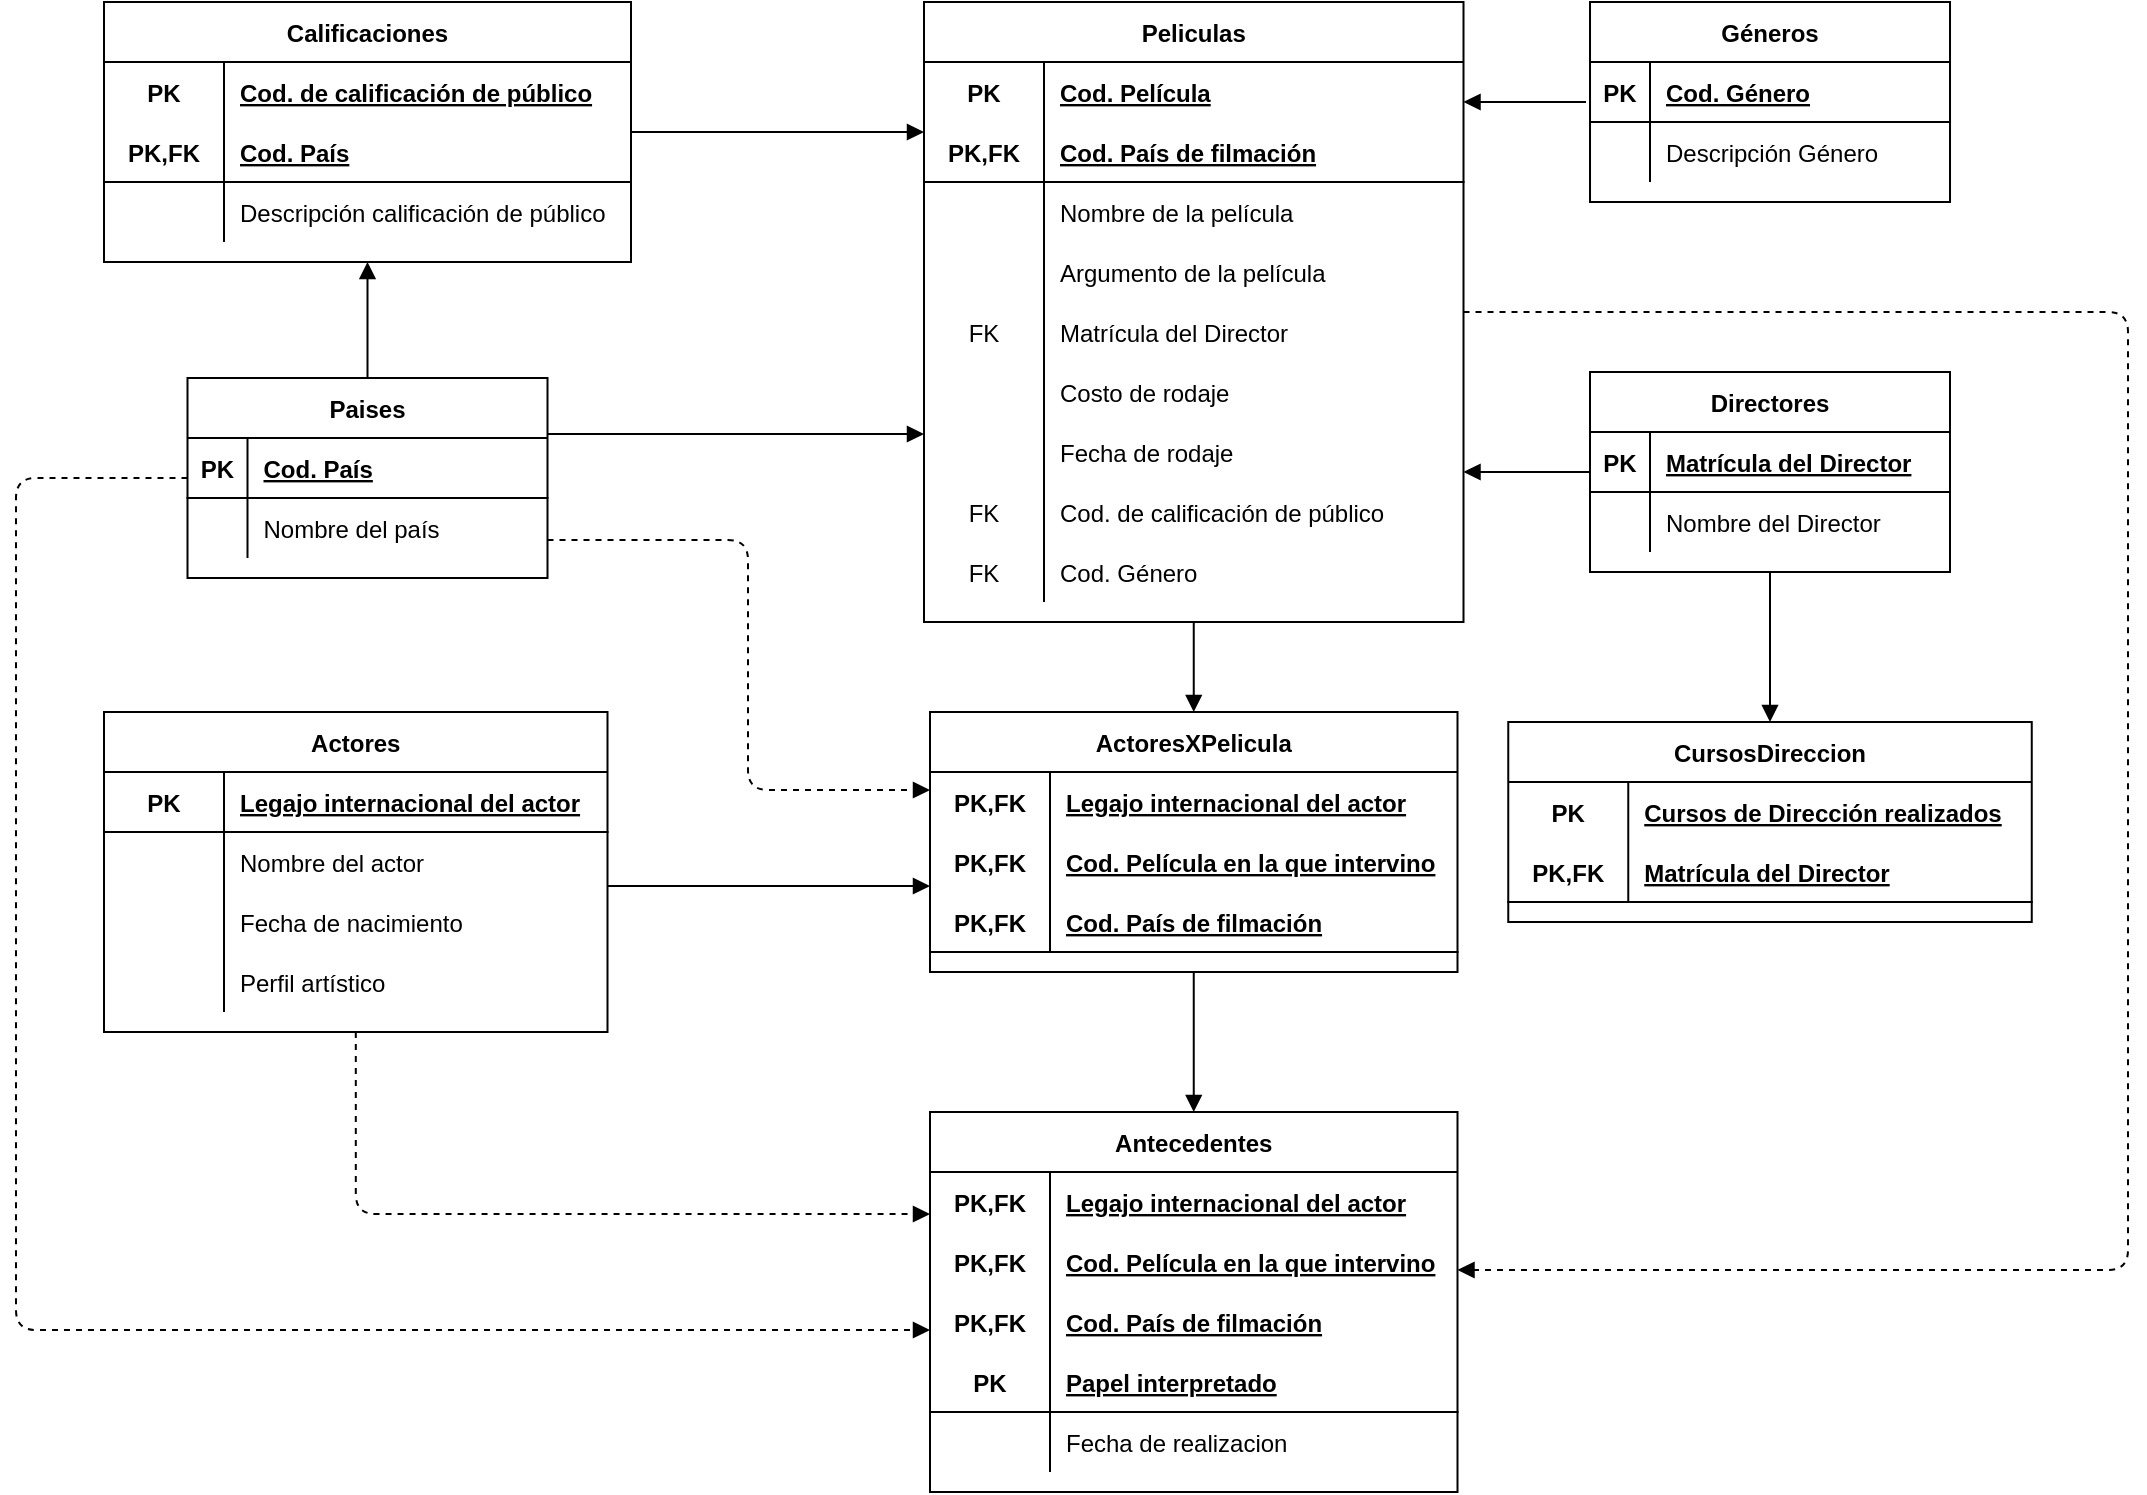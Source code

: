 <mxfile version="14.5.1" type="device"><diagram id="R2lEEEUBdFMjLlhIrx00" name="Page-1"><mxGraphModel dx="1342" dy="1042" grid="0" gridSize="10" guides="1" tooltips="1" connect="1" arrows="1" fold="1" page="0" pageScale="1" pageWidth="850" pageHeight="1100" math="0" shadow="0" extFonts="Permanent Marker^https://fonts.googleapis.com/css?family=Permanent+Marker"><root><mxCell id="0"/><mxCell id="1" parent="0"/><mxCell id="FYzGkgCcQQeUdny1Y622-265" style="edgeStyle=orthogonalEdgeStyle;orthogonalLoop=1;jettySize=auto;html=1;startArrow=none;startFill=0;endArrow=block;endFill=1;rounded=1;" parent="1" source="FYzGkgCcQQeUdny1Y622-11" target="FYzGkgCcQQeUdny1Y622-125" edge="1"><mxGeometry relative="1" as="geometry"><Array as="points"><mxPoint x="730" y="154"/></Array></mxGeometry></mxCell><mxCell id="iLBJa7NBGtlF3GrosFGZ-20" style="edgeStyle=orthogonalEdgeStyle;orthogonalLoop=1;jettySize=auto;html=1;dashed=1;startArrow=none;startFill=0;endArrow=block;endFill=1;rounded=1;" parent="1" source="FYzGkgCcQQeUdny1Y622-11" target="iLBJa7NBGtlF3GrosFGZ-1" edge="1"><mxGeometry relative="1" as="geometry"><Array as="points"><mxPoint x="1189" y="-126"/><mxPoint x="1189" y="353"/></Array></mxGeometry></mxCell><mxCell id="FYzGkgCcQQeUdny1Y622-11" value="Peliculas" style="shape=table;startSize=30;container=1;collapsible=1;childLayout=tableLayout;fixedRows=1;rowLines=0;fontStyle=1;align=center;resizeLast=1;" parent="1" vertex="1"><mxGeometry x="587" y="-281" width="269.75" height="310" as="geometry"/></mxCell><mxCell id="FYzGkgCcQQeUdny1Y622-12" value="" style="shape=partialRectangle;collapsible=0;dropTarget=0;pointerEvents=0;fillColor=none;top=0;left=0;bottom=0;right=0;points=[[0,0.5],[1,0.5]];portConstraint=eastwest;" parent="FYzGkgCcQQeUdny1Y622-11" vertex="1"><mxGeometry y="30" width="269.75" height="30" as="geometry"/></mxCell><mxCell id="FYzGkgCcQQeUdny1Y622-13" value="PK" style="shape=partialRectangle;connectable=0;fillColor=none;top=0;left=0;bottom=0;right=0;fontStyle=1;overflow=hidden;" parent="FYzGkgCcQQeUdny1Y622-12" vertex="1"><mxGeometry width="60" height="30" as="geometry"/></mxCell><mxCell id="FYzGkgCcQQeUdny1Y622-14" value="Cod. Película" style="shape=partialRectangle;connectable=0;fillColor=none;top=0;left=0;bottom=0;right=0;align=left;spacingLeft=6;fontStyle=5;overflow=hidden;" parent="FYzGkgCcQQeUdny1Y622-12" vertex="1"><mxGeometry x="60" width="209.75" height="30" as="geometry"/></mxCell><mxCell id="FYzGkgCcQQeUdny1Y622-15" value="" style="shape=partialRectangle;collapsible=0;dropTarget=0;pointerEvents=0;fillColor=none;top=0;left=0;bottom=1;right=0;points=[[0,0.5],[1,0.5]];portConstraint=eastwest;" parent="FYzGkgCcQQeUdny1Y622-11" vertex="1"><mxGeometry y="60" width="269.75" height="30" as="geometry"/></mxCell><mxCell id="FYzGkgCcQQeUdny1Y622-16" value="PK,FK" style="shape=partialRectangle;connectable=0;fillColor=none;top=0;left=0;bottom=0;right=0;fontStyle=1;overflow=hidden;" parent="FYzGkgCcQQeUdny1Y622-15" vertex="1"><mxGeometry width="60" height="30" as="geometry"/></mxCell><mxCell id="FYzGkgCcQQeUdny1Y622-17" value="Cod. País de filmación" style="shape=partialRectangle;connectable=0;fillColor=none;top=0;left=0;bottom=0;right=0;align=left;spacingLeft=6;fontStyle=5;overflow=hidden;" parent="FYzGkgCcQQeUdny1Y622-15" vertex="1"><mxGeometry x="60" width="209.75" height="30" as="geometry"/></mxCell><mxCell id="FYzGkgCcQQeUdny1Y622-36" style="shape=partialRectangle;collapsible=0;dropTarget=0;pointerEvents=0;fillColor=none;top=0;left=0;bottom=0;right=0;points=[[0,0.5],[1,0.5]];portConstraint=eastwest;" parent="FYzGkgCcQQeUdny1Y622-11" vertex="1"><mxGeometry y="90" width="269.75" height="30" as="geometry"/></mxCell><mxCell id="FYzGkgCcQQeUdny1Y622-37" style="shape=partialRectangle;connectable=0;fillColor=none;top=0;left=0;bottom=0;right=0;editable=1;overflow=hidden;" parent="FYzGkgCcQQeUdny1Y622-36" vertex="1"><mxGeometry width="60" height="30" as="geometry"/></mxCell><mxCell id="FYzGkgCcQQeUdny1Y622-38" value="Nombre de la película" style="shape=partialRectangle;connectable=0;fillColor=none;top=0;left=0;bottom=0;right=0;align=left;spacingLeft=6;overflow=hidden;" parent="FYzGkgCcQQeUdny1Y622-36" vertex="1"><mxGeometry x="60" width="209.75" height="30" as="geometry"/></mxCell><mxCell id="FYzGkgCcQQeUdny1Y622-27" style="shape=partialRectangle;collapsible=0;dropTarget=0;pointerEvents=0;fillColor=none;top=0;left=0;bottom=0;right=0;points=[[0,0.5],[1,0.5]];portConstraint=eastwest;" parent="FYzGkgCcQQeUdny1Y622-11" vertex="1"><mxGeometry y="120" width="269.75" height="30" as="geometry"/></mxCell><mxCell id="FYzGkgCcQQeUdny1Y622-28" style="shape=partialRectangle;connectable=0;fillColor=none;top=0;left=0;bottom=0;right=0;editable=1;overflow=hidden;" parent="FYzGkgCcQQeUdny1Y622-27" vertex="1"><mxGeometry width="60" height="30" as="geometry"/></mxCell><mxCell id="FYzGkgCcQQeUdny1Y622-29" value="Argumento de la película" style="shape=partialRectangle;connectable=0;fillColor=none;top=0;left=0;bottom=0;right=0;align=left;spacingLeft=6;overflow=hidden;" parent="FYzGkgCcQQeUdny1Y622-27" vertex="1"><mxGeometry x="60" width="209.75" height="30" as="geometry"/></mxCell><mxCell id="FYzGkgCcQQeUdny1Y622-21" value="" style="shape=partialRectangle;collapsible=0;dropTarget=0;pointerEvents=0;fillColor=none;top=0;left=0;bottom=0;right=0;points=[[0,0.5],[1,0.5]];portConstraint=eastwest;" parent="FYzGkgCcQQeUdny1Y622-11" vertex="1"><mxGeometry y="150" width="269.75" height="30" as="geometry"/></mxCell><mxCell id="FYzGkgCcQQeUdny1Y622-22" value="FK" style="shape=partialRectangle;connectable=0;fillColor=none;top=0;left=0;bottom=0;right=0;editable=1;overflow=hidden;" parent="FYzGkgCcQQeUdny1Y622-21" vertex="1"><mxGeometry width="60" height="30" as="geometry"/></mxCell><mxCell id="FYzGkgCcQQeUdny1Y622-23" value="Matrícula del Director" style="shape=partialRectangle;connectable=0;fillColor=none;top=0;left=0;bottom=0;right=0;align=left;spacingLeft=6;overflow=hidden;" parent="FYzGkgCcQQeUdny1Y622-21" vertex="1"><mxGeometry x="60" width="209.75" height="30" as="geometry"/></mxCell><mxCell id="FYzGkgCcQQeUdny1Y622-58" style="shape=partialRectangle;collapsible=0;dropTarget=0;pointerEvents=0;fillColor=none;top=0;left=0;bottom=0;right=0;points=[[0,0.5],[1,0.5]];portConstraint=eastwest;" parent="FYzGkgCcQQeUdny1Y622-11" vertex="1"><mxGeometry y="180" width="269.75" height="30" as="geometry"/></mxCell><mxCell id="FYzGkgCcQQeUdny1Y622-59" style="shape=partialRectangle;connectable=0;fillColor=none;top=0;left=0;bottom=0;right=0;editable=1;overflow=hidden;" parent="FYzGkgCcQQeUdny1Y622-58" vertex="1"><mxGeometry width="60" height="30" as="geometry"/></mxCell><mxCell id="FYzGkgCcQQeUdny1Y622-60" value="Costo de rodaje" style="shape=partialRectangle;connectable=0;fillColor=none;top=0;left=0;bottom=0;right=0;align=left;spacingLeft=6;overflow=hidden;" parent="FYzGkgCcQQeUdny1Y622-58" vertex="1"><mxGeometry x="60" width="209.75" height="30" as="geometry"/></mxCell><mxCell id="FYzGkgCcQQeUdny1Y622-55" style="shape=partialRectangle;collapsible=0;dropTarget=0;pointerEvents=0;fillColor=none;top=0;left=0;bottom=0;right=0;points=[[0,0.5],[1,0.5]];portConstraint=eastwest;" parent="FYzGkgCcQQeUdny1Y622-11" vertex="1"><mxGeometry y="210" width="269.75" height="30" as="geometry"/></mxCell><mxCell id="FYzGkgCcQQeUdny1Y622-56" style="shape=partialRectangle;connectable=0;fillColor=none;top=0;left=0;bottom=0;right=0;editable=1;overflow=hidden;" parent="FYzGkgCcQQeUdny1Y622-55" vertex="1"><mxGeometry width="60" height="30" as="geometry"/></mxCell><mxCell id="FYzGkgCcQQeUdny1Y622-57" value="Fecha de rodaje" style="shape=partialRectangle;connectable=0;fillColor=none;top=0;left=0;bottom=0;right=0;align=left;spacingLeft=6;overflow=hidden;" parent="FYzGkgCcQQeUdny1Y622-55" vertex="1"><mxGeometry x="60" width="209.75" height="30" as="geometry"/></mxCell><mxCell id="FYzGkgCcQQeUdny1Y622-52" style="shape=partialRectangle;collapsible=0;dropTarget=0;pointerEvents=0;fillColor=none;top=0;left=0;bottom=0;right=0;points=[[0,0.5],[1,0.5]];portConstraint=eastwest;" parent="FYzGkgCcQQeUdny1Y622-11" vertex="1"><mxGeometry y="240" width="269.75" height="30" as="geometry"/></mxCell><mxCell id="FYzGkgCcQQeUdny1Y622-53" value="FK" style="shape=partialRectangle;connectable=0;fillColor=none;top=0;left=0;bottom=0;right=0;editable=1;overflow=hidden;" parent="FYzGkgCcQQeUdny1Y622-52" vertex="1"><mxGeometry width="60" height="30" as="geometry"/></mxCell><mxCell id="FYzGkgCcQQeUdny1Y622-54" value="Cod. de calificación de público" style="shape=partialRectangle;connectable=0;fillColor=none;top=0;left=0;bottom=0;right=0;align=left;spacingLeft=6;overflow=hidden;" parent="FYzGkgCcQQeUdny1Y622-52" vertex="1"><mxGeometry x="60" width="209.75" height="30" as="geometry"/></mxCell><mxCell id="ZO9vz9Cy-QcQXyZngGLk-15" style="shape=partialRectangle;collapsible=0;dropTarget=0;pointerEvents=0;fillColor=none;top=0;left=0;bottom=0;right=0;points=[[0,0.5],[1,0.5]];portConstraint=eastwest;" parent="FYzGkgCcQQeUdny1Y622-11" vertex="1"><mxGeometry y="270" width="269.75" height="30" as="geometry"/></mxCell><mxCell id="ZO9vz9Cy-QcQXyZngGLk-16" value="FK" style="shape=partialRectangle;connectable=0;fillColor=none;top=0;left=0;bottom=0;right=0;editable=1;overflow=hidden;" parent="ZO9vz9Cy-QcQXyZngGLk-15" vertex="1"><mxGeometry width="60" height="30" as="geometry"/></mxCell><mxCell id="ZO9vz9Cy-QcQXyZngGLk-17" value="Cod. Género" style="shape=partialRectangle;connectable=0;fillColor=none;top=0;left=0;bottom=0;right=0;align=left;spacingLeft=6;overflow=hidden;" parent="ZO9vz9Cy-QcQXyZngGLk-15" vertex="1"><mxGeometry x="60" width="209.75" height="30" as="geometry"/></mxCell><mxCell id="FYzGkgCcQQeUdny1Y622-39" value="CursosDireccion" style="shape=table;startSize=30;container=1;collapsible=1;childLayout=tableLayout;fixedRows=1;rowLines=0;fontStyle=1;align=center;resizeLast=1;" parent="1" vertex="1"><mxGeometry x="879.13" y="79" width="261.75" height="100" as="geometry"/></mxCell><mxCell id="FYzGkgCcQQeUdny1Y622-40" value="" style="shape=partialRectangle;collapsible=0;dropTarget=0;pointerEvents=0;fillColor=none;top=0;left=0;bottom=0;right=0;points=[[0,0.5],[1,0.5]];portConstraint=eastwest;" parent="FYzGkgCcQQeUdny1Y622-39" vertex="1"><mxGeometry y="30" width="261.75" height="30" as="geometry"/></mxCell><mxCell id="FYzGkgCcQQeUdny1Y622-41" value="PK" style="shape=partialRectangle;connectable=0;fillColor=none;top=0;left=0;bottom=0;right=0;fontStyle=1;overflow=hidden;" parent="FYzGkgCcQQeUdny1Y622-40" vertex="1"><mxGeometry width="60" height="30" as="geometry"/></mxCell><mxCell id="FYzGkgCcQQeUdny1Y622-42" value="Cursos de Dirección realizados" style="shape=partialRectangle;connectable=0;fillColor=none;top=0;left=0;bottom=0;right=0;align=left;spacingLeft=6;fontStyle=5;overflow=hidden;" parent="FYzGkgCcQQeUdny1Y622-40" vertex="1"><mxGeometry x="60" width="201.75" height="30" as="geometry"/></mxCell><mxCell id="FYzGkgCcQQeUdny1Y622-43" value="" style="shape=partialRectangle;collapsible=0;dropTarget=0;pointerEvents=0;fillColor=none;top=0;left=0;bottom=1;right=0;points=[[0,0.5],[1,0.5]];portConstraint=eastwest;" parent="FYzGkgCcQQeUdny1Y622-39" vertex="1"><mxGeometry y="60" width="261.75" height="30" as="geometry"/></mxCell><mxCell id="FYzGkgCcQQeUdny1Y622-44" value="PK,FK" style="shape=partialRectangle;connectable=0;fillColor=none;top=0;left=0;bottom=0;right=0;fontStyle=1;overflow=hidden;" parent="FYzGkgCcQQeUdny1Y622-43" vertex="1"><mxGeometry width="60" height="30" as="geometry"/></mxCell><mxCell id="FYzGkgCcQQeUdny1Y622-45" value="Matrícula del Director" style="shape=partialRectangle;connectable=0;fillColor=none;top=0;left=0;bottom=0;right=0;align=left;spacingLeft=6;fontStyle=5;overflow=hidden;" parent="FYzGkgCcQQeUdny1Y622-43" vertex="1"><mxGeometry x="60" width="201.75" height="30" as="geometry"/></mxCell><mxCell id="FYzGkgCcQQeUdny1Y622-263" style="edgeStyle=orthogonalEdgeStyle;orthogonalLoop=1;jettySize=auto;html=1;startArrow=none;startFill=0;endArrow=block;endFill=1;rounded=1;" parent="1" source="FYzGkgCcQQeUdny1Y622-64" target="FYzGkgCcQQeUdny1Y622-125" edge="1"><mxGeometry relative="1" as="geometry"><Array as="points"><mxPoint x="450" y="161"/><mxPoint x="450" y="161"/></Array></mxGeometry></mxCell><mxCell id="iLBJa7NBGtlF3GrosFGZ-19" style="edgeStyle=orthogonalEdgeStyle;orthogonalLoop=1;jettySize=auto;html=1;dashed=1;startArrow=none;startFill=0;endArrow=block;endFill=1;rounded=1;" parent="1" source="FYzGkgCcQQeUdny1Y622-64" target="iLBJa7NBGtlF3GrosFGZ-1" edge="1"><mxGeometry relative="1" as="geometry"><Array as="points"><mxPoint x="303" y="325"/></Array></mxGeometry></mxCell><mxCell id="FYzGkgCcQQeUdny1Y622-64" value="Actores" style="shape=table;startSize=30;container=1;collapsible=1;childLayout=tableLayout;fixedRows=1;rowLines=0;fontStyle=1;align=center;resizeLast=1;" parent="1" vertex="1"><mxGeometry x="177" y="74" width="251.75" height="160" as="geometry"/></mxCell><mxCell id="FYzGkgCcQQeUdny1Y622-68" value="" style="shape=partialRectangle;collapsible=0;dropTarget=0;pointerEvents=0;fillColor=none;top=0;left=0;bottom=1;right=0;points=[[0,0.5],[1,0.5]];portConstraint=eastwest;" parent="FYzGkgCcQQeUdny1Y622-64" vertex="1"><mxGeometry y="30" width="251.75" height="30" as="geometry"/></mxCell><mxCell id="FYzGkgCcQQeUdny1Y622-69" value="PK" style="shape=partialRectangle;connectable=0;fillColor=none;top=0;left=0;bottom=0;right=0;fontStyle=1;overflow=hidden;" parent="FYzGkgCcQQeUdny1Y622-68" vertex="1"><mxGeometry width="60" height="30" as="geometry"/></mxCell><mxCell id="FYzGkgCcQQeUdny1Y622-70" value="Legajo internacional del actor" style="shape=partialRectangle;connectable=0;fillColor=none;top=0;left=0;bottom=0;right=0;align=left;spacingLeft=6;fontStyle=5;overflow=hidden;" parent="FYzGkgCcQQeUdny1Y622-68" vertex="1"><mxGeometry x="60" width="191.75" height="30" as="geometry"/></mxCell><mxCell id="FYzGkgCcQQeUdny1Y622-71" value="" style="shape=partialRectangle;collapsible=0;dropTarget=0;pointerEvents=0;fillColor=none;top=0;left=0;bottom=0;right=0;points=[[0,0.5],[1,0.5]];portConstraint=eastwest;" parent="FYzGkgCcQQeUdny1Y622-64" vertex="1"><mxGeometry y="60" width="251.75" height="30" as="geometry"/></mxCell><mxCell id="FYzGkgCcQQeUdny1Y622-72" value="" style="shape=partialRectangle;connectable=0;fillColor=none;top=0;left=0;bottom=0;right=0;editable=1;overflow=hidden;" parent="FYzGkgCcQQeUdny1Y622-71" vertex="1"><mxGeometry width="60" height="30" as="geometry"/></mxCell><mxCell id="FYzGkgCcQQeUdny1Y622-73" value="Nombre del actor" style="shape=partialRectangle;connectable=0;fillColor=none;top=0;left=0;bottom=0;right=0;align=left;spacingLeft=6;overflow=hidden;" parent="FYzGkgCcQQeUdny1Y622-71" vertex="1"><mxGeometry x="60" width="191.75" height="30" as="geometry"/></mxCell><mxCell id="FYzGkgCcQQeUdny1Y622-74" value="" style="shape=partialRectangle;collapsible=0;dropTarget=0;pointerEvents=0;fillColor=none;top=0;left=0;bottom=0;right=0;points=[[0,0.5],[1,0.5]];portConstraint=eastwest;" parent="FYzGkgCcQQeUdny1Y622-64" vertex="1"><mxGeometry y="90" width="251.75" height="30" as="geometry"/></mxCell><mxCell id="FYzGkgCcQQeUdny1Y622-75" value="" style="shape=partialRectangle;connectable=0;fillColor=none;top=0;left=0;bottom=0;right=0;editable=1;overflow=hidden;" parent="FYzGkgCcQQeUdny1Y622-74" vertex="1"><mxGeometry width="60" height="30" as="geometry"/></mxCell><mxCell id="FYzGkgCcQQeUdny1Y622-76" value="Fecha de nacimiento" style="shape=partialRectangle;connectable=0;fillColor=none;top=0;left=0;bottom=0;right=0;align=left;spacingLeft=6;overflow=hidden;" parent="FYzGkgCcQQeUdny1Y622-74" vertex="1"><mxGeometry x="60" width="191.75" height="30" as="geometry"/></mxCell><mxCell id="FYzGkgCcQQeUdny1Y622-83" style="shape=partialRectangle;collapsible=0;dropTarget=0;pointerEvents=0;fillColor=none;top=0;left=0;bottom=0;right=0;points=[[0,0.5],[1,0.5]];portConstraint=eastwest;" parent="FYzGkgCcQQeUdny1Y622-64" vertex="1"><mxGeometry y="120" width="251.75" height="30" as="geometry"/></mxCell><mxCell id="FYzGkgCcQQeUdny1Y622-84" style="shape=partialRectangle;connectable=0;fillColor=none;top=0;left=0;bottom=0;right=0;editable=1;overflow=hidden;" parent="FYzGkgCcQQeUdny1Y622-83" vertex="1"><mxGeometry width="60" height="30" as="geometry"/></mxCell><mxCell id="FYzGkgCcQQeUdny1Y622-85" value="Perfil artístico" style="shape=partialRectangle;connectable=0;fillColor=none;top=0;left=0;bottom=0;right=0;align=left;spacingLeft=6;overflow=hidden;" parent="FYzGkgCcQQeUdny1Y622-83" vertex="1"><mxGeometry x="60" width="191.75" height="30" as="geometry"/></mxCell><mxCell id="iLBJa7NBGtlF3GrosFGZ-14" value="" style="edgeStyle=orthogonalEdgeStyle;orthogonalLoop=1;jettySize=auto;html=1;startArrow=none;startFill=0;endArrow=block;endFill=1;rounded=1;" parent="1" source="FYzGkgCcQQeUdny1Y622-125" target="iLBJa7NBGtlF3GrosFGZ-1" edge="1"><mxGeometry relative="1" as="geometry"/></mxCell><mxCell id="FYzGkgCcQQeUdny1Y622-125" value="ActoresXPelicula" style="shape=table;startSize=30;container=1;collapsible=1;childLayout=tableLayout;fixedRows=1;rowLines=0;fontStyle=1;align=center;resizeLast=1;" parent="1" vertex="1"><mxGeometry x="590" y="74" width="263.75" height="130" as="geometry"/></mxCell><mxCell id="FYzGkgCcQQeUdny1Y622-141" style="shape=partialRectangle;collapsible=0;dropTarget=0;pointerEvents=0;fillColor=none;top=0;left=0;bottom=0;right=0;points=[[0,0.5],[1,0.5]];portConstraint=eastwest;" parent="FYzGkgCcQQeUdny1Y622-125" vertex="1"><mxGeometry y="30" width="263.75" height="30" as="geometry"/></mxCell><mxCell id="FYzGkgCcQQeUdny1Y622-142" value="PK,FK" style="shape=partialRectangle;connectable=0;fillColor=none;top=0;left=0;bottom=0;right=0;fontStyle=1;overflow=hidden;" parent="FYzGkgCcQQeUdny1Y622-141" vertex="1"><mxGeometry width="60" height="30" as="geometry"/></mxCell><mxCell id="FYzGkgCcQQeUdny1Y622-143" value="Legajo internacional del actor" style="shape=partialRectangle;connectable=0;fillColor=none;top=0;left=0;bottom=0;right=0;align=left;spacingLeft=6;fontStyle=5;overflow=hidden;" parent="FYzGkgCcQQeUdny1Y622-141" vertex="1"><mxGeometry x="60" width="203.75" height="30" as="geometry"/></mxCell><mxCell id="FYzGkgCcQQeUdny1Y622-126" value="" style="shape=partialRectangle;collapsible=0;dropTarget=0;pointerEvents=0;fillColor=none;top=0;left=0;bottom=0;right=0;points=[[0,0.5],[1,0.5]];portConstraint=eastwest;" parent="FYzGkgCcQQeUdny1Y622-125" vertex="1"><mxGeometry y="60" width="263.75" height="30" as="geometry"/></mxCell><mxCell id="FYzGkgCcQQeUdny1Y622-127" value="PK,FK" style="shape=partialRectangle;connectable=0;fillColor=none;top=0;left=0;bottom=0;right=0;fontStyle=1;overflow=hidden;" parent="FYzGkgCcQQeUdny1Y622-126" vertex="1"><mxGeometry width="60" height="30" as="geometry"/></mxCell><mxCell id="FYzGkgCcQQeUdny1Y622-128" value="Cod. Película en la que intervino" style="shape=partialRectangle;connectable=0;fillColor=none;top=0;left=0;bottom=0;right=0;align=left;spacingLeft=6;fontStyle=5;overflow=hidden;" parent="FYzGkgCcQQeUdny1Y622-126" vertex="1"><mxGeometry x="60" width="203.75" height="30" as="geometry"/></mxCell><mxCell id="FYzGkgCcQQeUdny1Y622-129" value="" style="shape=partialRectangle;collapsible=0;dropTarget=0;pointerEvents=0;fillColor=none;top=0;left=0;bottom=1;right=0;points=[[0,0.5],[1,0.5]];portConstraint=eastwest;" parent="FYzGkgCcQQeUdny1Y622-125" vertex="1"><mxGeometry y="90" width="263.75" height="30" as="geometry"/></mxCell><mxCell id="FYzGkgCcQQeUdny1Y622-130" value="PK,FK" style="shape=partialRectangle;connectable=0;fillColor=none;top=0;left=0;bottom=0;right=0;fontStyle=1;overflow=hidden;" parent="FYzGkgCcQQeUdny1Y622-129" vertex="1"><mxGeometry width="60" height="30" as="geometry"/></mxCell><mxCell id="FYzGkgCcQQeUdny1Y622-131" value="Cod. País de filmación" style="shape=partialRectangle;connectable=0;fillColor=none;top=0;left=0;bottom=0;right=0;align=left;spacingLeft=6;fontStyle=5;overflow=hidden;" parent="FYzGkgCcQQeUdny1Y622-129" vertex="1"><mxGeometry x="60" width="203.75" height="30" as="geometry"/></mxCell><mxCell id="5Jl5adzdShVe3TvG0cln-3" style="edgeStyle=orthogonalEdgeStyle;orthogonalLoop=1;jettySize=auto;html=1;dashed=1;startArrow=none;startFill=0;endArrow=block;endFill=1;rounded=1;" parent="1" source="FYzGkgCcQQeUdny1Y622-150" target="FYzGkgCcQQeUdny1Y622-125" edge="1"><mxGeometry relative="1" as="geometry"><Array as="points"><mxPoint x="499" y="-12"/><mxPoint x="499" y="113"/></Array></mxGeometry></mxCell><mxCell id="iLBJa7NBGtlF3GrosFGZ-18" style="edgeStyle=orthogonalEdgeStyle;orthogonalLoop=1;jettySize=auto;html=1;startArrow=none;startFill=0;endArrow=block;endFill=1;dashed=1;rounded=1;" parent="1" source="FYzGkgCcQQeUdny1Y622-150" target="iLBJa7NBGtlF3GrosFGZ-1" edge="1"><mxGeometry relative="1" as="geometry"><Array as="points"><mxPoint x="133" y="-43"/><mxPoint x="133" y="383"/></Array></mxGeometry></mxCell><mxCell id="FYzGkgCcQQeUdny1Y622-150" value="Paises" style="shape=table;startSize=30;container=1;collapsible=1;childLayout=tableLayout;fixedRows=1;rowLines=0;fontStyle=1;align=center;resizeLast=1;" parent="1" vertex="1"><mxGeometry x="218.75" y="-93" width="180" height="100" as="geometry"/></mxCell><mxCell id="FYzGkgCcQQeUdny1Y622-151" value="" style="shape=partialRectangle;collapsible=0;dropTarget=0;pointerEvents=0;fillColor=none;top=0;left=0;bottom=1;right=0;points=[[0,0.5],[1,0.5]];portConstraint=eastwest;" parent="FYzGkgCcQQeUdny1Y622-150" vertex="1"><mxGeometry y="30" width="180" height="30" as="geometry"/></mxCell><mxCell id="FYzGkgCcQQeUdny1Y622-152" value="PK" style="shape=partialRectangle;connectable=0;fillColor=none;top=0;left=0;bottom=0;right=0;fontStyle=1;overflow=hidden;" parent="FYzGkgCcQQeUdny1Y622-151" vertex="1"><mxGeometry width="30" height="30" as="geometry"/></mxCell><mxCell id="FYzGkgCcQQeUdny1Y622-153" value="Cod. País" style="shape=partialRectangle;connectable=0;fillColor=none;top=0;left=0;bottom=0;right=0;align=left;spacingLeft=6;fontStyle=5;overflow=hidden;" parent="FYzGkgCcQQeUdny1Y622-151" vertex="1"><mxGeometry x="30" width="150" height="30" as="geometry"/></mxCell><mxCell id="FYzGkgCcQQeUdny1Y622-154" value="" style="shape=partialRectangle;collapsible=0;dropTarget=0;pointerEvents=0;fillColor=none;top=0;left=0;bottom=0;right=0;points=[[0,0.5],[1,0.5]];portConstraint=eastwest;" parent="FYzGkgCcQQeUdny1Y622-150" vertex="1"><mxGeometry y="60" width="180" height="30" as="geometry"/></mxCell><mxCell id="FYzGkgCcQQeUdny1Y622-155" value="" style="shape=partialRectangle;connectable=0;fillColor=none;top=0;left=0;bottom=0;right=0;editable=1;overflow=hidden;" parent="FYzGkgCcQQeUdny1Y622-154" vertex="1"><mxGeometry width="30" height="30" as="geometry"/></mxCell><mxCell id="FYzGkgCcQQeUdny1Y622-156" value="Nombre del país" style="shape=partialRectangle;connectable=0;fillColor=none;top=0;left=0;bottom=0;right=0;align=left;spacingLeft=6;overflow=hidden;" parent="FYzGkgCcQQeUdny1Y622-154" vertex="1"><mxGeometry x="30" width="150" height="30" as="geometry"/></mxCell><mxCell id="FYzGkgCcQQeUdny1Y622-163" value="Géneros" style="shape=table;startSize=30;container=1;collapsible=1;childLayout=tableLayout;fixedRows=1;rowLines=0;fontStyle=1;align=center;resizeLast=1;" parent="1" vertex="1"><mxGeometry x="920.01" y="-281" width="180" height="100" as="geometry"/></mxCell><mxCell id="FYzGkgCcQQeUdny1Y622-164" value="" style="shape=partialRectangle;collapsible=0;dropTarget=0;pointerEvents=0;fillColor=none;top=0;left=0;bottom=1;right=0;points=[[0,0.5],[1,0.5]];portConstraint=eastwest;" parent="FYzGkgCcQQeUdny1Y622-163" vertex="1"><mxGeometry y="30" width="180" height="30" as="geometry"/></mxCell><mxCell id="FYzGkgCcQQeUdny1Y622-165" value="PK" style="shape=partialRectangle;connectable=0;fillColor=none;top=0;left=0;bottom=0;right=0;fontStyle=1;overflow=hidden;" parent="FYzGkgCcQQeUdny1Y622-164" vertex="1"><mxGeometry width="30" height="30" as="geometry"/></mxCell><mxCell id="FYzGkgCcQQeUdny1Y622-166" value="Cod. Género" style="shape=partialRectangle;connectable=0;fillColor=none;top=0;left=0;bottom=0;right=0;align=left;spacingLeft=6;fontStyle=5;overflow=hidden;" parent="FYzGkgCcQQeUdny1Y622-164" vertex="1"><mxGeometry x="30" width="150" height="30" as="geometry"/></mxCell><mxCell id="FYzGkgCcQQeUdny1Y622-167" value="" style="shape=partialRectangle;collapsible=0;dropTarget=0;pointerEvents=0;fillColor=none;top=0;left=0;bottom=0;right=0;points=[[0,0.5],[1,0.5]];portConstraint=eastwest;" parent="FYzGkgCcQQeUdny1Y622-163" vertex="1"><mxGeometry y="60" width="180" height="30" as="geometry"/></mxCell><mxCell id="FYzGkgCcQQeUdny1Y622-168" value="" style="shape=partialRectangle;connectable=0;fillColor=none;top=0;left=0;bottom=0;right=0;editable=1;overflow=hidden;" parent="FYzGkgCcQQeUdny1Y622-167" vertex="1"><mxGeometry width="30" height="30" as="geometry"/></mxCell><mxCell id="FYzGkgCcQQeUdny1Y622-169" value="Descripción Género" style="shape=partialRectangle;connectable=0;fillColor=none;top=0;left=0;bottom=0;right=0;align=left;spacingLeft=6;overflow=hidden;" parent="FYzGkgCcQQeUdny1Y622-167" vertex="1"><mxGeometry x="30" width="150" height="30" as="geometry"/></mxCell><mxCell id="FYzGkgCcQQeUdny1Y622-240" style="edgeStyle=orthogonalEdgeStyle;orthogonalLoop=1;jettySize=auto;html=1;startArrow=none;startFill=0;endArrow=block;endFill=1;rounded=1;" parent="1" source="FYzGkgCcQQeUdny1Y622-189" target="FYzGkgCcQQeUdny1Y622-11" edge="1"><mxGeometry relative="1" as="geometry"><mxPoint x="735" y="241" as="targetPoint"/><Array as="points"><mxPoint x="937" y="-64"/><mxPoint x="937" y="-64"/></Array></mxGeometry></mxCell><mxCell id="ZO9vz9Cy-QcQXyZngGLk-18" style="edgeStyle=orthogonalEdgeStyle;orthogonalLoop=1;jettySize=auto;html=1;startArrow=none;startFill=0;endArrow=block;endFill=1;rounded=1;" parent="1" source="FYzGkgCcQQeUdny1Y622-189" target="FYzGkgCcQQeUdny1Y622-39" edge="1"><mxGeometry relative="1" as="geometry"/></mxCell><mxCell id="FYzGkgCcQQeUdny1Y622-189" value="Directores" style="shape=table;startSize=30;container=1;collapsible=1;childLayout=tableLayout;fixedRows=1;rowLines=0;fontStyle=1;align=center;resizeLast=1;" parent="1" vertex="1"><mxGeometry x="920" y="-96" width="180" height="100" as="geometry"/></mxCell><mxCell id="FYzGkgCcQQeUdny1Y622-190" value="" style="shape=partialRectangle;collapsible=0;dropTarget=0;pointerEvents=0;fillColor=none;top=0;left=0;bottom=1;right=0;points=[[0,0.5],[1,0.5]];portConstraint=eastwest;" parent="FYzGkgCcQQeUdny1Y622-189" vertex="1"><mxGeometry y="30" width="180" height="30" as="geometry"/></mxCell><mxCell id="FYzGkgCcQQeUdny1Y622-191" value="PK" style="shape=partialRectangle;connectable=0;fillColor=none;top=0;left=0;bottom=0;right=0;fontStyle=1;overflow=hidden;" parent="FYzGkgCcQQeUdny1Y622-190" vertex="1"><mxGeometry width="30" height="30" as="geometry"/></mxCell><mxCell id="FYzGkgCcQQeUdny1Y622-192" value="Matrícula del Director" style="shape=partialRectangle;connectable=0;fillColor=none;top=0;left=0;bottom=0;right=0;align=left;spacingLeft=6;fontStyle=5;overflow=hidden;" parent="FYzGkgCcQQeUdny1Y622-190" vertex="1"><mxGeometry x="30" width="150" height="30" as="geometry"/></mxCell><mxCell id="FYzGkgCcQQeUdny1Y622-193" value="" style="shape=partialRectangle;collapsible=0;dropTarget=0;pointerEvents=0;fillColor=none;top=0;left=0;bottom=0;right=0;points=[[0,0.5],[1,0.5]];portConstraint=eastwest;" parent="FYzGkgCcQQeUdny1Y622-189" vertex="1"><mxGeometry y="60" width="180" height="30" as="geometry"/></mxCell><mxCell id="FYzGkgCcQQeUdny1Y622-194" value="" style="shape=partialRectangle;connectable=0;fillColor=none;top=0;left=0;bottom=0;right=0;editable=1;overflow=hidden;" parent="FYzGkgCcQQeUdny1Y622-193" vertex="1"><mxGeometry width="30" height="30" as="geometry"/></mxCell><mxCell id="FYzGkgCcQQeUdny1Y622-195" value="Nombre del Director" style="shape=partialRectangle;connectable=0;fillColor=none;top=0;left=0;bottom=0;right=0;align=left;spacingLeft=6;overflow=hidden;" parent="FYzGkgCcQQeUdny1Y622-193" vertex="1"><mxGeometry x="30" width="150" height="30" as="geometry"/></mxCell><mxCell id="ZO9vz9Cy-QcQXyZngGLk-9" style="edgeStyle=orthogonalEdgeStyle;orthogonalLoop=1;jettySize=auto;html=1;startArrow=none;startFill=0;endArrow=block;endFill=1;rounded=1;" parent="1" source="ZO9vz9Cy-QcQXyZngGLk-19" target="FYzGkgCcQQeUdny1Y622-11" edge="1"><mxGeometry relative="1" as="geometry"><Array as="points"><mxPoint x="516" y="-216"/><mxPoint x="516" y="-216"/></Array><mxPoint x="229.5" y="-259" as="sourcePoint"/><mxPoint x="587" y="-259" as="targetPoint"/></mxGeometry></mxCell><mxCell id="ZO9vz9Cy-QcQXyZngGLk-11" style="edgeStyle=orthogonalEdgeStyle;orthogonalLoop=1;jettySize=auto;html=1;startArrow=none;startFill=0;endArrow=block;endFill=1;rounded=1;" parent="1" edge="1"><mxGeometry relative="1" as="geometry"><Array as="points"><mxPoint x="882" y="-231"/><mxPoint x="882" y="-231"/></Array><mxPoint x="918" y="-231" as="sourcePoint"/><mxPoint x="856.75" y="-231" as="targetPoint"/></mxGeometry></mxCell><mxCell id="ZO9vz9Cy-QcQXyZngGLk-12" style="edgeStyle=orthogonalEdgeStyle;orthogonalLoop=1;jettySize=auto;html=1;startArrow=none;startFill=0;endArrow=block;endFill=1;rounded=1;" parent="1" source="FYzGkgCcQQeUdny1Y622-150" target="FYzGkgCcQQeUdny1Y622-11" edge="1"><mxGeometry relative="1" as="geometry"><Array as="points"><mxPoint x="465" y="-65"/><mxPoint x="465" y="-65"/></Array><mxPoint x="536.75" y="-185" as="sourcePoint"/><mxPoint x="587" y="-185" as="targetPoint"/></mxGeometry></mxCell><mxCell id="ZO9vz9Cy-QcQXyZngGLk-14" style="edgeStyle=orthogonalEdgeStyle;orthogonalLoop=1;jettySize=auto;html=1;startArrow=none;startFill=0;endArrow=block;endFill=1;rounded=1;" parent="1" source="FYzGkgCcQQeUdny1Y622-150" target="ZO9vz9Cy-QcQXyZngGLk-19" edge="1"><mxGeometry relative="1" as="geometry"><Array as="points"><mxPoint x="309" y="-56"/></Array><mxPoint x="202" y="-66" as="sourcePoint"/><mxPoint x="587" y="-66" as="targetPoint"/></mxGeometry></mxCell><mxCell id="ZO9vz9Cy-QcQXyZngGLk-19" value="Calificaciones" style="shape=table;startSize=30;container=1;collapsible=1;childLayout=tableLayout;fixedRows=1;rowLines=0;fontStyle=1;align=center;resizeLast=1;" parent="1" vertex="1"><mxGeometry x="177" y="-281" width="263.5" height="130" as="geometry"/></mxCell><mxCell id="ZO9vz9Cy-QcQXyZngGLk-20" value="" style="shape=partialRectangle;collapsible=0;dropTarget=0;pointerEvents=0;fillColor=none;top=0;left=0;bottom=0;right=0;points=[[0,0.5],[1,0.5]];portConstraint=eastwest;" parent="ZO9vz9Cy-QcQXyZngGLk-19" vertex="1"><mxGeometry y="30" width="263.5" height="30" as="geometry"/></mxCell><mxCell id="ZO9vz9Cy-QcQXyZngGLk-21" value="PK" style="shape=partialRectangle;connectable=0;fillColor=none;top=0;left=0;bottom=0;right=0;fontStyle=1;overflow=hidden;" parent="ZO9vz9Cy-QcQXyZngGLk-20" vertex="1"><mxGeometry width="60" height="30" as="geometry"/></mxCell><mxCell id="ZO9vz9Cy-QcQXyZngGLk-22" value="Cod. de calificación de público" style="shape=partialRectangle;connectable=0;fillColor=none;top=0;left=0;bottom=0;right=0;align=left;spacingLeft=6;fontStyle=5;overflow=hidden;" parent="ZO9vz9Cy-QcQXyZngGLk-20" vertex="1"><mxGeometry x="60" width="203.5" height="30" as="geometry"/></mxCell><mxCell id="ZO9vz9Cy-QcQXyZngGLk-23" value="" style="shape=partialRectangle;collapsible=0;dropTarget=0;pointerEvents=0;fillColor=none;top=0;left=0;bottom=1;right=0;points=[[0,0.5],[1,0.5]];portConstraint=eastwest;" parent="ZO9vz9Cy-QcQXyZngGLk-19" vertex="1"><mxGeometry y="60" width="263.5" height="30" as="geometry"/></mxCell><mxCell id="ZO9vz9Cy-QcQXyZngGLk-24" value="PK,FK" style="shape=partialRectangle;connectable=0;fillColor=none;top=0;left=0;bottom=0;right=0;fontStyle=1;overflow=hidden;" parent="ZO9vz9Cy-QcQXyZngGLk-23" vertex="1"><mxGeometry width="60" height="30" as="geometry"/></mxCell><mxCell id="ZO9vz9Cy-QcQXyZngGLk-25" value="Cod. País" style="shape=partialRectangle;connectable=0;fillColor=none;top=0;left=0;bottom=0;right=0;align=left;spacingLeft=6;fontStyle=5;overflow=hidden;" parent="ZO9vz9Cy-QcQXyZngGLk-23" vertex="1"><mxGeometry x="60" width="203.5" height="30" as="geometry"/></mxCell><mxCell id="ZO9vz9Cy-QcQXyZngGLk-26" value="" style="shape=partialRectangle;collapsible=0;dropTarget=0;pointerEvents=0;fillColor=none;top=0;left=0;bottom=0;right=0;points=[[0,0.5],[1,0.5]];portConstraint=eastwest;" parent="ZO9vz9Cy-QcQXyZngGLk-19" vertex="1"><mxGeometry y="90" width="263.5" height="30" as="geometry"/></mxCell><mxCell id="ZO9vz9Cy-QcQXyZngGLk-27" value="" style="shape=partialRectangle;connectable=0;fillColor=none;top=0;left=0;bottom=0;right=0;editable=1;overflow=hidden;" parent="ZO9vz9Cy-QcQXyZngGLk-26" vertex="1"><mxGeometry width="60" height="30" as="geometry"/></mxCell><mxCell id="ZO9vz9Cy-QcQXyZngGLk-28" value="Descripción calificación de público" style="shape=partialRectangle;connectable=0;fillColor=none;top=0;left=0;bottom=0;right=0;align=left;spacingLeft=6;overflow=hidden;" parent="ZO9vz9Cy-QcQXyZngGLk-26" vertex="1"><mxGeometry x="60" width="203.5" height="30" as="geometry"/></mxCell><mxCell id="iLBJa7NBGtlF3GrosFGZ-1" value="Antecedentes" style="shape=table;startSize=30;container=1;collapsible=1;childLayout=tableLayout;fixedRows=1;rowLines=0;fontStyle=1;align=center;resizeLast=1;" parent="1" vertex="1"><mxGeometry x="590" y="274" width="263.75" height="190" as="geometry"/></mxCell><mxCell id="iLBJa7NBGtlF3GrosFGZ-2" style="shape=partialRectangle;collapsible=0;dropTarget=0;pointerEvents=0;fillColor=none;top=0;left=0;bottom=0;right=0;points=[[0,0.5],[1,0.5]];portConstraint=eastwest;" parent="iLBJa7NBGtlF3GrosFGZ-1" vertex="1"><mxGeometry y="30" width="263.75" height="30" as="geometry"/></mxCell><mxCell id="iLBJa7NBGtlF3GrosFGZ-3" value="PK,FK" style="shape=partialRectangle;connectable=0;fillColor=none;top=0;left=0;bottom=0;right=0;fontStyle=1;overflow=hidden;" parent="iLBJa7NBGtlF3GrosFGZ-2" vertex="1"><mxGeometry width="60" height="30" as="geometry"/></mxCell><mxCell id="iLBJa7NBGtlF3GrosFGZ-4" value="Legajo internacional del actor" style="shape=partialRectangle;connectable=0;fillColor=none;top=0;left=0;bottom=0;right=0;align=left;spacingLeft=6;fontStyle=5;overflow=hidden;" parent="iLBJa7NBGtlF3GrosFGZ-2" vertex="1"><mxGeometry x="60" width="203.75" height="30" as="geometry"/></mxCell><mxCell id="iLBJa7NBGtlF3GrosFGZ-5" value="" style="shape=partialRectangle;collapsible=0;dropTarget=0;pointerEvents=0;fillColor=none;top=0;left=0;bottom=0;right=0;points=[[0,0.5],[1,0.5]];portConstraint=eastwest;" parent="iLBJa7NBGtlF3GrosFGZ-1" vertex="1"><mxGeometry y="60" width="263.75" height="30" as="geometry"/></mxCell><mxCell id="iLBJa7NBGtlF3GrosFGZ-6" value="PK,FK" style="shape=partialRectangle;connectable=0;fillColor=none;top=0;left=0;bottom=0;right=0;fontStyle=1;overflow=hidden;" parent="iLBJa7NBGtlF3GrosFGZ-5" vertex="1"><mxGeometry width="60" height="30" as="geometry"/></mxCell><mxCell id="iLBJa7NBGtlF3GrosFGZ-7" value="Cod. Película en la que intervino" style="shape=partialRectangle;connectable=0;fillColor=none;top=0;left=0;bottom=0;right=0;align=left;spacingLeft=6;fontStyle=5;overflow=hidden;" parent="iLBJa7NBGtlF3GrosFGZ-5" vertex="1"><mxGeometry x="60" width="203.75" height="30" as="geometry"/></mxCell><mxCell id="iLBJa7NBGtlF3GrosFGZ-15" style="shape=partialRectangle;collapsible=0;dropTarget=0;pointerEvents=0;fillColor=none;top=0;left=0;bottom=0;right=0;points=[[0,0.5],[1,0.5]];portConstraint=eastwest;" parent="iLBJa7NBGtlF3GrosFGZ-1" vertex="1"><mxGeometry y="90" width="263.75" height="30" as="geometry"/></mxCell><mxCell id="iLBJa7NBGtlF3GrosFGZ-16" value="PK,FK" style="shape=partialRectangle;connectable=0;fillColor=none;top=0;left=0;bottom=0;right=0;fontStyle=1;overflow=hidden;" parent="iLBJa7NBGtlF3GrosFGZ-15" vertex="1"><mxGeometry width="60" height="30" as="geometry"/></mxCell><mxCell id="iLBJa7NBGtlF3GrosFGZ-17" value="Cod. País de filmación" style="shape=partialRectangle;connectable=0;fillColor=none;top=0;left=0;bottom=0;right=0;align=left;spacingLeft=6;fontStyle=5;overflow=hidden;" parent="iLBJa7NBGtlF3GrosFGZ-15" vertex="1"><mxGeometry x="60" width="203.75" height="30" as="geometry"/></mxCell><mxCell id="iLBJa7NBGtlF3GrosFGZ-8" value="" style="shape=partialRectangle;collapsible=0;dropTarget=0;pointerEvents=0;fillColor=none;top=0;left=0;bottom=1;right=0;points=[[0,0.5],[1,0.5]];portConstraint=eastwest;" parent="iLBJa7NBGtlF3GrosFGZ-1" vertex="1"><mxGeometry y="120" width="263.75" height="30" as="geometry"/></mxCell><mxCell id="iLBJa7NBGtlF3GrosFGZ-9" value="PK" style="shape=partialRectangle;connectable=0;fillColor=none;top=0;left=0;bottom=0;right=0;fontStyle=1;overflow=hidden;" parent="iLBJa7NBGtlF3GrosFGZ-8" vertex="1"><mxGeometry width="60" height="30" as="geometry"/></mxCell><mxCell id="iLBJa7NBGtlF3GrosFGZ-10" value="Papel interpretado" style="shape=partialRectangle;connectable=0;fillColor=none;top=0;left=0;bottom=0;right=0;align=left;spacingLeft=6;fontStyle=5;overflow=hidden;" parent="iLBJa7NBGtlF3GrosFGZ-8" vertex="1"><mxGeometry x="60" width="203.75" height="30" as="geometry"/></mxCell><mxCell id="iLBJa7NBGtlF3GrosFGZ-11" style="shape=partialRectangle;collapsible=0;dropTarget=0;pointerEvents=0;fillColor=none;top=0;left=0;bottom=0;right=0;points=[[0,0.5],[1,0.5]];portConstraint=eastwest;" parent="iLBJa7NBGtlF3GrosFGZ-1" vertex="1"><mxGeometry y="150" width="263.75" height="30" as="geometry"/></mxCell><mxCell id="iLBJa7NBGtlF3GrosFGZ-12" style="shape=partialRectangle;connectable=0;fillColor=none;top=0;left=0;bottom=0;right=0;editable=1;overflow=hidden;" parent="iLBJa7NBGtlF3GrosFGZ-11" vertex="1"><mxGeometry width="60" height="30" as="geometry"/></mxCell><mxCell id="iLBJa7NBGtlF3GrosFGZ-13" value="Fecha de realizacion" style="shape=partialRectangle;connectable=0;fillColor=none;top=0;left=0;bottom=0;right=0;align=left;spacingLeft=6;overflow=hidden;" parent="iLBJa7NBGtlF3GrosFGZ-11" vertex="1"><mxGeometry x="60" width="203.75" height="30" as="geometry"/></mxCell></root></mxGraphModel></diagram></mxfile>
